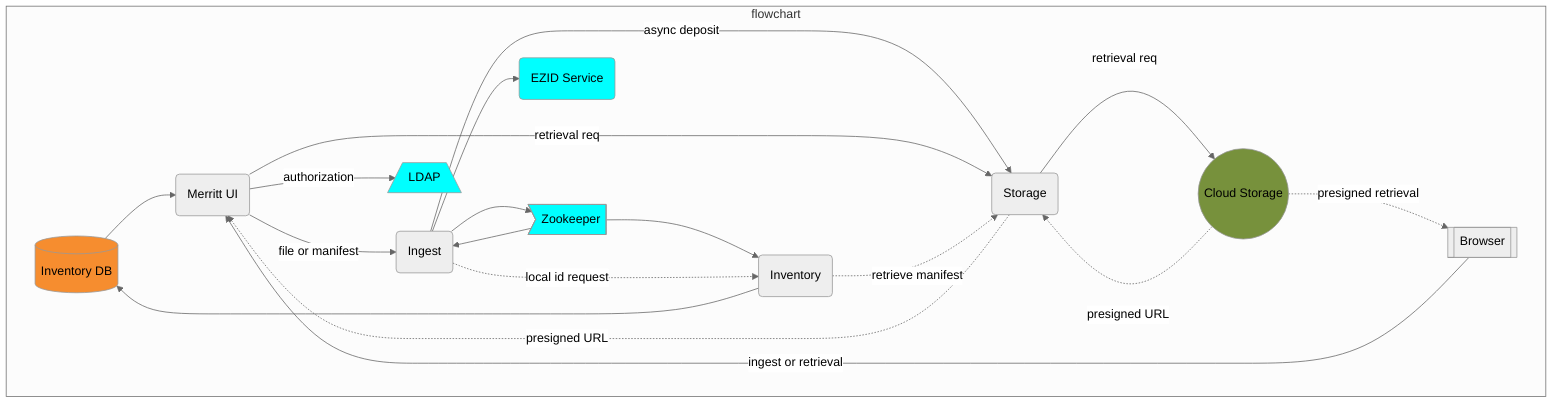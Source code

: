 %%{init: {'theme': 'neutral'}}%%
graph TD
  RDS[(Inventory DB)]
  UI("Merritt UI")
  ING(Ingest)
  ST(Storage)
  INV(Inventory)
  CLOUD(("Cloud Storage"))
  LDAP[/LDAP\]
  ZOO>Zookeeper]
  EZID(EZID Service)
  BROWSER[[Browser]]

  subgraph flowchart
    BROWSER --> |ingest or retrieval| UI
    RDS --> UI
    UI --> |"file or manifest"| ING
    UI --> |authorization| LDAP
    ING --> |"async deposit"| ST
    ING --> ZOO
    ZOO --> ING
    ZOO --> INV
    UI ---> |retrieval req| ST
    INV --> RDS
    ST --> |retrieval req| CLOUD
    CLOUD -.-> |presigned URL| ST
    ST -.-> |presigned URL| UI
    ING --> EZID
    CLOUD -.-> |presigned retrieval| BROWSER
    ING -.-> |local id request| INV
    INV -.-> |retrieve manifest| ST
  end

  style CLOUD fill:#77913C
  style RDS fill:#F68D2F
  style LDAP fill:cyan
  style ZOO fill:cyan
  style EZID fill:cyan